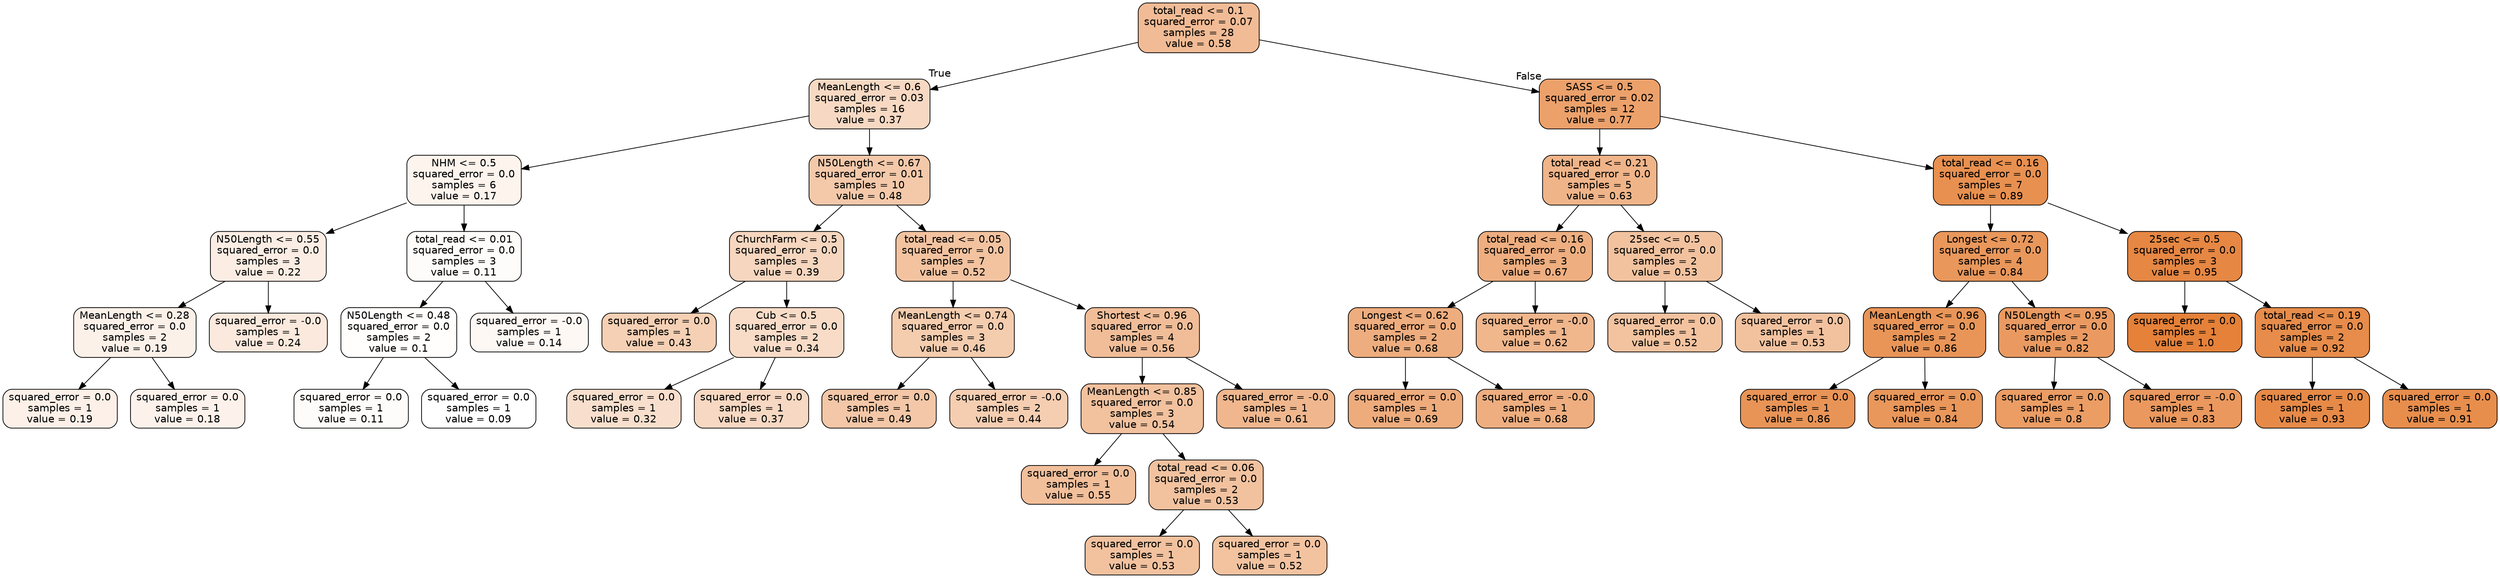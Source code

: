 digraph Tree {
node [shape=box, style="filled, rounded", color="black", fontname="helvetica"] ;
edge [fontname="helvetica"] ;
0 [label="total_read <= 0.1\nsquared_error = 0.07\nsamples = 28\nvalue = 0.58", fillcolor="#f1bb95"] ;
1 [label="MeanLength <= 0.6\nsquared_error = 0.03\nsamples = 16\nvalue = 0.37", fillcolor="#f7d9c3"] ;
0 -> 1 [labeldistance=2.5, labelangle=45, headlabel="True"] ;
2 [label="NHM <= 0.5\nsquared_error = 0.0\nsamples = 6\nvalue = 0.17", fillcolor="#fdf4ed"] ;
1 -> 2 ;
3 [label="N50Length <= 0.55\nsquared_error = 0.0\nsamples = 3\nvalue = 0.22", fillcolor="#fbede3"] ;
2 -> 3 ;
4 [label="MeanLength <= 0.28\nsquared_error = 0.0\nsamples = 2\nvalue = 0.19", fillcolor="#fcf1e9"] ;
3 -> 4 ;
5 [label="squared_error = 0.0\nsamples = 1\nvalue = 0.19", fillcolor="#fcf0e8"] ;
4 -> 5 ;
6 [label="squared_error = 0.0\nsamples = 1\nvalue = 0.18", fillcolor="#fcf2eb"] ;
4 -> 6 ;
7 [label="squared_error = -0.0\nsamples = 1\nvalue = 0.24", fillcolor="#fbe9dd"] ;
3 -> 7 ;
8 [label="total_read <= 0.01\nsquared_error = 0.0\nsamples = 3\nvalue = 0.11", fillcolor="#fefcfa"] ;
2 -> 8 ;
9 [label="N50Length <= 0.48\nsquared_error = 0.0\nsamples = 2\nvalue = 0.1", fillcolor="#fffefd"] ;
8 -> 9 ;
10 [label="squared_error = 0.0\nsamples = 1\nvalue = 0.11", fillcolor="#fefcfb"] ;
9 -> 10 ;
11 [label="squared_error = 0.0\nsamples = 1\nvalue = 0.09", fillcolor="#ffffff"] ;
9 -> 11 ;
12 [label="squared_error = -0.0\nsamples = 1\nvalue = 0.14", fillcolor="#fef8f4"] ;
8 -> 12 ;
13 [label="N50Length <= 0.67\nsquared_error = 0.01\nsamples = 10\nvalue = 0.48", fillcolor="#f4c9aa"] ;
1 -> 13 ;
14 [label="ChurchFarm <= 0.5\nsquared_error = 0.0\nsamples = 3\nvalue = 0.39", fillcolor="#f6d6be"] ;
13 -> 14 ;
15 [label="squared_error = 0.0\nsamples = 1\nvalue = 0.43", fillcolor="#f5d0b4"] ;
14 -> 15 ;
16 [label="Cub <= 0.5\nsquared_error = 0.0\nsamples = 2\nvalue = 0.34", fillcolor="#f8dcc7"] ;
14 -> 16 ;
17 [label="squared_error = 0.0\nsamples = 1\nvalue = 0.32", fillcolor="#f8dfcd"] ;
16 -> 17 ;
18 [label="squared_error = 0.0\nsamples = 1\nvalue = 0.37", fillcolor="#f7d8c2"] ;
16 -> 18 ;
19 [label="total_read <= 0.05\nsquared_error = 0.0\nsamples = 7\nvalue = 0.52", fillcolor="#f3c3a0"] ;
13 -> 19 ;
20 [label="MeanLength <= 0.74\nsquared_error = 0.0\nsamples = 3\nvalue = 0.46", fillcolor="#f4ccae"] ;
19 -> 20 ;
21 [label="squared_error = 0.0\nsamples = 1\nvalue = 0.49", fillcolor="#f3c7a7"] ;
20 -> 21 ;
22 [label="squared_error = -0.0\nsamples = 2\nvalue = 0.44", fillcolor="#f5ceb2"] ;
20 -> 22 ;
23 [label="Shortest <= 0.96\nsquared_error = 0.0\nsamples = 4\nvalue = 0.56", fillcolor="#f1bd98"] ;
19 -> 23 ;
24 [label="MeanLength <= 0.85\nsquared_error = 0.0\nsamples = 3\nvalue = 0.54", fillcolor="#f2c19e"] ;
23 -> 24 ;
25 [label="squared_error = 0.0\nsamples = 1\nvalue = 0.55", fillcolor="#f2bf9b"] ;
24 -> 25 ;
26 [label="total_read <= 0.06\nsquared_error = 0.0\nsamples = 2\nvalue = 0.53", fillcolor="#f2c29f"] ;
24 -> 26 ;
27 [label="squared_error = 0.0\nsamples = 1\nvalue = 0.53", fillcolor="#f2c29f"] ;
26 -> 27 ;
28 [label="squared_error = 0.0\nsamples = 1\nvalue = 0.52", fillcolor="#f3c3a0"] ;
26 -> 28 ;
29 [label="squared_error = -0.0\nsamples = 1\nvalue = 0.61", fillcolor="#f0b78e"] ;
23 -> 29 ;
30 [label="SASS <= 0.5\nsquared_error = 0.02\nsamples = 12\nvalue = 0.77", fillcolor="#eca16b"] ;
0 -> 30 [labeldistance=2.5, labelangle=-45, headlabel="False"] ;
31 [label="total_read <= 0.21\nsquared_error = 0.0\nsamples = 5\nvalue = 0.63", fillcolor="#f0b489"] ;
30 -> 31 ;
32 [label="total_read <= 0.16\nsquared_error = 0.0\nsamples = 3\nvalue = 0.67", fillcolor="#eeae80"] ;
31 -> 32 ;
33 [label="Longest <= 0.62\nsquared_error = 0.0\nsamples = 2\nvalue = 0.68", fillcolor="#eead7e"] ;
32 -> 33 ;
34 [label="squared_error = 0.0\nsamples = 1\nvalue = 0.69", fillcolor="#eeac7d"] ;
33 -> 34 ;
35 [label="squared_error = -0.0\nsamples = 1\nvalue = 0.68", fillcolor="#eeae80"] ;
33 -> 35 ;
36 [label="squared_error = -0.0\nsamples = 1\nvalue = 0.62", fillcolor="#f0b68c"] ;
32 -> 36 ;
37 [label="25sec <= 0.5\nsquared_error = 0.0\nsamples = 2\nvalue = 0.53", fillcolor="#f2c29f"] ;
31 -> 37 ;
38 [label="squared_error = 0.0\nsamples = 1\nvalue = 0.52", fillcolor="#f3c3a0"] ;
37 -> 38 ;
39 [label="squared_error = 0.0\nsamples = 1\nvalue = 0.53", fillcolor="#f2c29f"] ;
37 -> 39 ;
40 [label="total_read <= 0.16\nsquared_error = 0.0\nsamples = 7\nvalue = 0.89", fillcolor="#e89050"] ;
30 -> 40 ;
41 [label="Longest <= 0.72\nsquared_error = 0.0\nsamples = 4\nvalue = 0.84", fillcolor="#e9975b"] ;
40 -> 41 ;
42 [label="MeanLength <= 0.96\nsquared_error = 0.0\nsamples = 2\nvalue = 0.86", fillcolor="#e99558"] ;
41 -> 42 ;
43 [label="squared_error = 0.0\nsamples = 1\nvalue = 0.86", fillcolor="#e99457"] ;
42 -> 43 ;
44 [label="squared_error = 0.0\nsamples = 1\nvalue = 0.84", fillcolor="#e9975b"] ;
42 -> 44 ;
45 [label="N50Length <= 0.95\nsquared_error = 0.0\nsamples = 2\nvalue = 0.82", fillcolor="#ea9a61"] ;
41 -> 45 ;
46 [label="squared_error = 0.0\nsamples = 1\nvalue = 0.8", fillcolor="#eb9d64"] ;
45 -> 46 ;
47 [label="squared_error = -0.0\nsamples = 1\nvalue = 0.83", fillcolor="#ea985e"] ;
45 -> 47 ;
48 [label="25sec <= 0.5\nsquared_error = 0.0\nsamples = 3\nvalue = 0.95", fillcolor="#e68743"] ;
40 -> 48 ;
49 [label="squared_error = 0.0\nsamples = 1\nvalue = 1.0", fillcolor="#e58139"] ;
48 -> 49 ;
50 [label="total_read <= 0.19\nsquared_error = 0.0\nsamples = 2\nvalue = 0.92", fillcolor="#e78c4a"] ;
48 -> 50 ;
51 [label="squared_error = 0.0\nsamples = 1\nvalue = 0.93", fillcolor="#e78a48"] ;
50 -> 51 ;
52 [label="squared_error = 0.0\nsamples = 1\nvalue = 0.91", fillcolor="#e88e4d"] ;
50 -> 52 ;
}